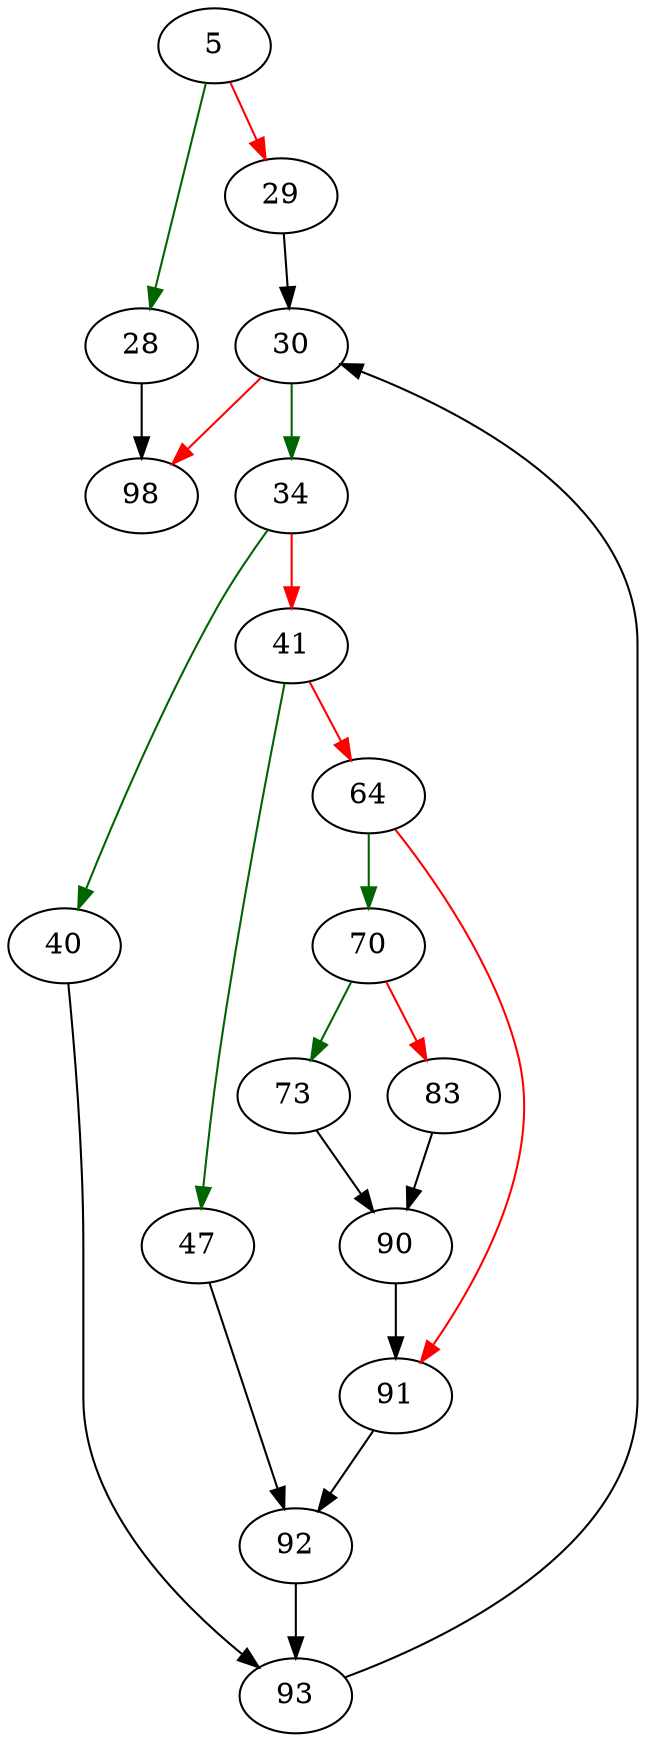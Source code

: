 strict digraph "translateColumnToCopy" {
	// Node definitions.
	5 [entry=true];
	28;
	29;
	98;
	30;
	34;
	40;
	41;
	93;
	47;
	64;
	92;
	70;
	91;
	73;
	83;
	90;

	// Edge definitions.
	5 -> 28 [
		color=darkgreen
		cond=true
	];
	5 -> 29 [
		color=red
		cond=false
	];
	28 -> 98;
	29 -> 30;
	30 -> 98 [
		color=red
		cond=false
	];
	30 -> 34 [
		color=darkgreen
		cond=true
	];
	34 -> 40 [
		color=darkgreen
		cond=true
	];
	34 -> 41 [
		color=red
		cond=false
	];
	40 -> 93;
	41 -> 47 [
		color=darkgreen
		cond=true
	];
	41 -> 64 [
		color=red
		cond=false
	];
	93 -> 30;
	47 -> 92;
	64 -> 70 [
		color=darkgreen
		cond=true
	];
	64 -> 91 [
		color=red
		cond=false
	];
	92 -> 93;
	70 -> 73 [
		color=darkgreen
		cond=true
	];
	70 -> 83 [
		color=red
		cond=false
	];
	91 -> 92;
	73 -> 90;
	83 -> 90;
	90 -> 91;
}